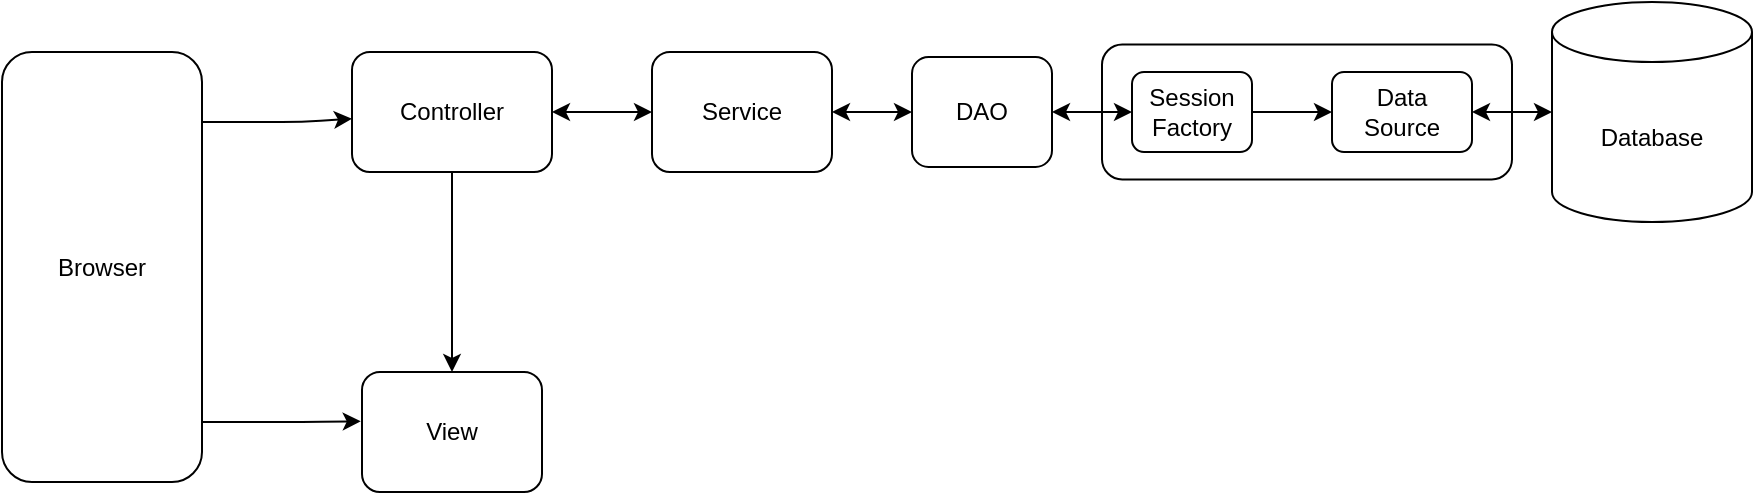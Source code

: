 <mxfile version="14.9.4" type="github"><diagram id="iA5ZO93uXvTSOnYqmowU" name="Page-1"><mxGraphModel dx="1474" dy="415" grid="1" gridSize="10" guides="1" tooltips="1" connect="1" arrows="1" fold="1" page="1" pageScale="1" pageWidth="850" pageHeight="1100" math="0" shadow="0"><root><mxCell id="0"/><mxCell id="1" parent="0"/><mxCell id="Pt-rW1p8rFPubHjbOF9h-16" value="" style="edgeStyle=orthogonalEdgeStyle;rounded=0;orthogonalLoop=1;jettySize=auto;html=1;startArrow=classic;startFill=1;" edge="1" parent="1" source="Pt-rW1p8rFPubHjbOF9h-1" target="Pt-rW1p8rFPubHjbOF9h-3"><mxGeometry relative="1" as="geometry"/></mxCell><mxCell id="Pt-rW1p8rFPubHjbOF9h-18" style="edgeStyle=orthogonalEdgeStyle;rounded=0;orthogonalLoop=1;jettySize=auto;html=1;" edge="1" parent="1" source="Pt-rW1p8rFPubHjbOF9h-1" target="Pt-rW1p8rFPubHjbOF9h-2"><mxGeometry relative="1" as="geometry"/></mxCell><mxCell id="Pt-rW1p8rFPubHjbOF9h-1" value="Controller" style="rounded=1;whiteSpace=wrap;html=1;" vertex="1" parent="1"><mxGeometry x="75" y="195" width="100" height="60" as="geometry"/></mxCell><mxCell id="Pt-rW1p8rFPubHjbOF9h-2" value="View" style="rounded=1;whiteSpace=wrap;html=1;" vertex="1" parent="1"><mxGeometry x="80" y="355" width="90" height="60" as="geometry"/></mxCell><mxCell id="Pt-rW1p8rFPubHjbOF9h-15" value="" style="edgeStyle=orthogonalEdgeStyle;rounded=0;orthogonalLoop=1;jettySize=auto;html=1;startArrow=classic;startFill=1;" edge="1" parent="1" source="Pt-rW1p8rFPubHjbOF9h-3" target="Pt-rW1p8rFPubHjbOF9h-5"><mxGeometry relative="1" as="geometry"/></mxCell><mxCell id="Pt-rW1p8rFPubHjbOF9h-3" value="Service" style="rounded=1;whiteSpace=wrap;html=1;" vertex="1" parent="1"><mxGeometry x="225" y="195" width="90" height="60" as="geometry"/></mxCell><mxCell id="Pt-rW1p8rFPubHjbOF9h-11" style="edgeStyle=orthogonalEdgeStyle;rounded=0;orthogonalLoop=1;jettySize=auto;html=1;exitX=1;exitY=0.5;exitDx=0;exitDy=0;startArrow=classic;startFill=1;" edge="1" parent="1" source="Pt-rW1p8rFPubHjbOF9h-5" target="Pt-rW1p8rFPubHjbOF9h-8"><mxGeometry relative="1" as="geometry"/></mxCell><mxCell id="Pt-rW1p8rFPubHjbOF9h-5" value="DAO" style="rounded=1;whiteSpace=wrap;html=1;" vertex="1" parent="1"><mxGeometry x="355" y="197.5" width="70" height="55" as="geometry"/></mxCell><mxCell id="Pt-rW1p8rFPubHjbOF9h-6" value="Database" style="shape=cylinder3;whiteSpace=wrap;html=1;boundedLbl=1;backgroundOutline=1;size=15;" vertex="1" parent="1"><mxGeometry x="675" y="170" width="100" height="110" as="geometry"/></mxCell><mxCell id="Pt-rW1p8rFPubHjbOF9h-13" style="edgeStyle=orthogonalEdgeStyle;rounded=0;orthogonalLoop=1;jettySize=auto;html=1;exitX=1;exitY=0.5;exitDx=0;exitDy=0;entryX=0;entryY=0.5;entryDx=0;entryDy=0;" edge="1" parent="1" source="Pt-rW1p8rFPubHjbOF9h-8" target="Pt-rW1p8rFPubHjbOF9h-9"><mxGeometry relative="1" as="geometry"/></mxCell><mxCell id="Pt-rW1p8rFPubHjbOF9h-8" value="Session&lt;br&gt;Factory" style="rounded=1;whiteSpace=wrap;html=1;" vertex="1" parent="1"><mxGeometry x="465" y="205" width="60" height="40" as="geometry"/></mxCell><mxCell id="Pt-rW1p8rFPubHjbOF9h-17" value="" style="edgeStyle=orthogonalEdgeStyle;rounded=0;orthogonalLoop=1;jettySize=auto;html=1;startArrow=classic;startFill=1;" edge="1" parent="1" source="Pt-rW1p8rFPubHjbOF9h-9" target="Pt-rW1p8rFPubHjbOF9h-6"><mxGeometry relative="1" as="geometry"/></mxCell><mxCell id="Pt-rW1p8rFPubHjbOF9h-9" value="Data&lt;br&gt;Source" style="rounded=1;whiteSpace=wrap;html=1;" vertex="1" parent="1"><mxGeometry x="565" y="205" width="70" height="40" as="geometry"/></mxCell><mxCell id="Pt-rW1p8rFPubHjbOF9h-20" value="" style="rounded=1;whiteSpace=wrap;html=1;fillColor=none;" vertex="1" parent="1"><mxGeometry x="450" y="191.25" width="205" height="67.5" as="geometry"/></mxCell><mxCell id="Pt-rW1p8rFPubHjbOF9h-23" value="Browser" style="rounded=1;whiteSpace=wrap;html=1;" vertex="1" parent="1"><mxGeometry x="-100" y="195" width="100" height="215" as="geometry"/></mxCell><mxCell id="Pt-rW1p8rFPubHjbOF9h-25" value="" style="endArrow=classic;html=1;" edge="1" parent="1" target="Pt-rW1p8rFPubHjbOF9h-1"><mxGeometry width="50" height="50" relative="1" as="geometry"><mxPoint y="230" as="sourcePoint"/><mxPoint x="70" y="230" as="targetPoint"/><Array as="points"><mxPoint x="50" y="230"/></Array></mxGeometry></mxCell><mxCell id="Pt-rW1p8rFPubHjbOF9h-26" value="" style="endArrow=classic;html=1;entryX=-0.007;entryY=0.411;entryDx=0;entryDy=0;entryPerimeter=0;" edge="1" parent="1" target="Pt-rW1p8rFPubHjbOF9h-2"><mxGeometry width="50" height="50" relative="1" as="geometry"><mxPoint x="-2.274e-13" y="380" as="sourcePoint"/><mxPoint x="70.0" y="380" as="targetPoint"/><Array as="points"><mxPoint x="50" y="380"/></Array></mxGeometry></mxCell></root></mxGraphModel></diagram></mxfile>